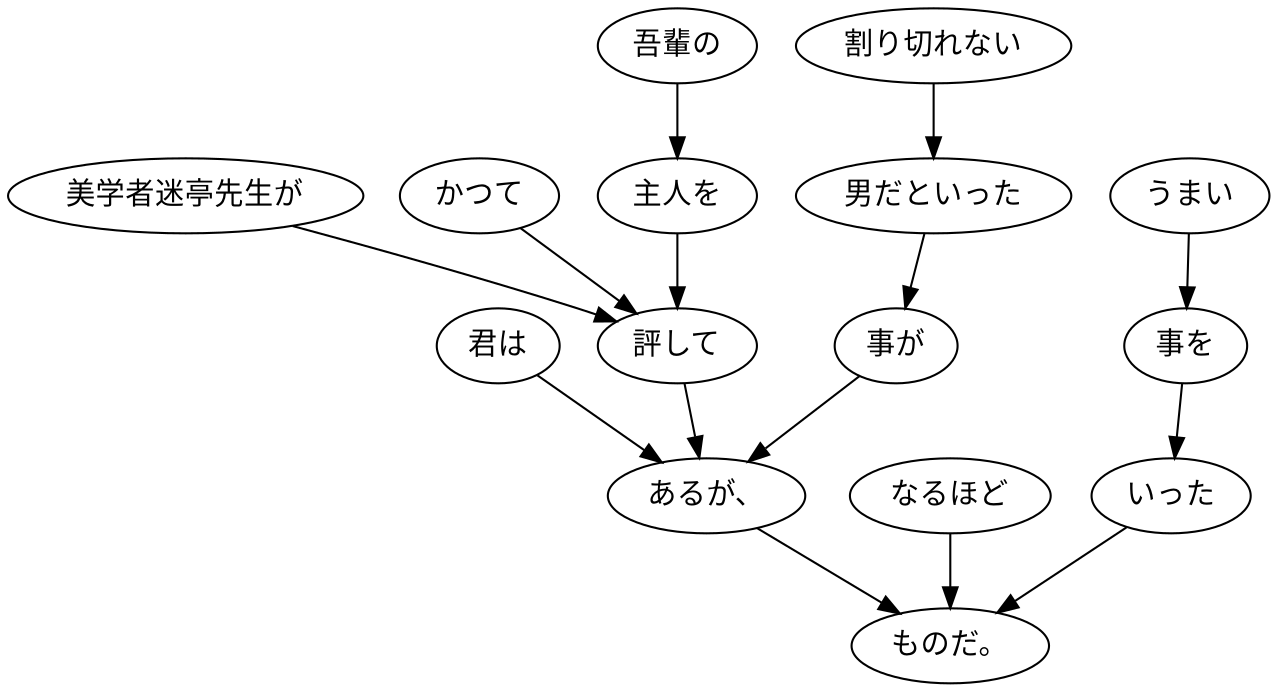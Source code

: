 digraph graph597 {
	node0 [label="美学者迷亭先生が"];
	node1 [label="かつて"];
	node2 [label="吾輩の"];
	node3 [label="主人を"];
	node4 [label="評して"];
	node5 [label="君は"];
	node6 [label="割り切れない"];
	node7 [label="男だといった"];
	node8 [label="事が"];
	node9 [label="あるが、"];
	node10 [label="なるほど"];
	node11 [label="うまい"];
	node12 [label="事を"];
	node13 [label="いった"];
	node14 [label="ものだ。"];
	node0 -> node4;
	node1 -> node4;
	node2 -> node3;
	node3 -> node4;
	node4 -> node9;
	node5 -> node9;
	node6 -> node7;
	node7 -> node8;
	node8 -> node9;
	node9 -> node14;
	node10 -> node14;
	node11 -> node12;
	node12 -> node13;
	node13 -> node14;
}
